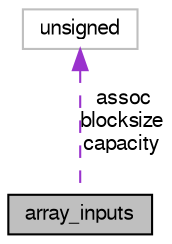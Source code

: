 digraph "array_inputs"
{
  bgcolor="transparent";
  edge [fontname="FreeSans",fontsize="10",labelfontname="FreeSans",labelfontsize="10"];
  node [fontname="FreeSans",fontsize="10",shape=record];
  Node1 [label="array_inputs",height=0.2,width=0.4,color="black", fillcolor="grey75", style="filled", fontcolor="black"];
  Node2 -> Node1 [dir="back",color="darkorchid3",fontsize="10",style="dashed",label=" assoc\nblocksize\ncapacity" ,fontname="FreeSans"];
  Node2 [label="unsigned",height=0.2,width=0.4,color="grey75"];
}
